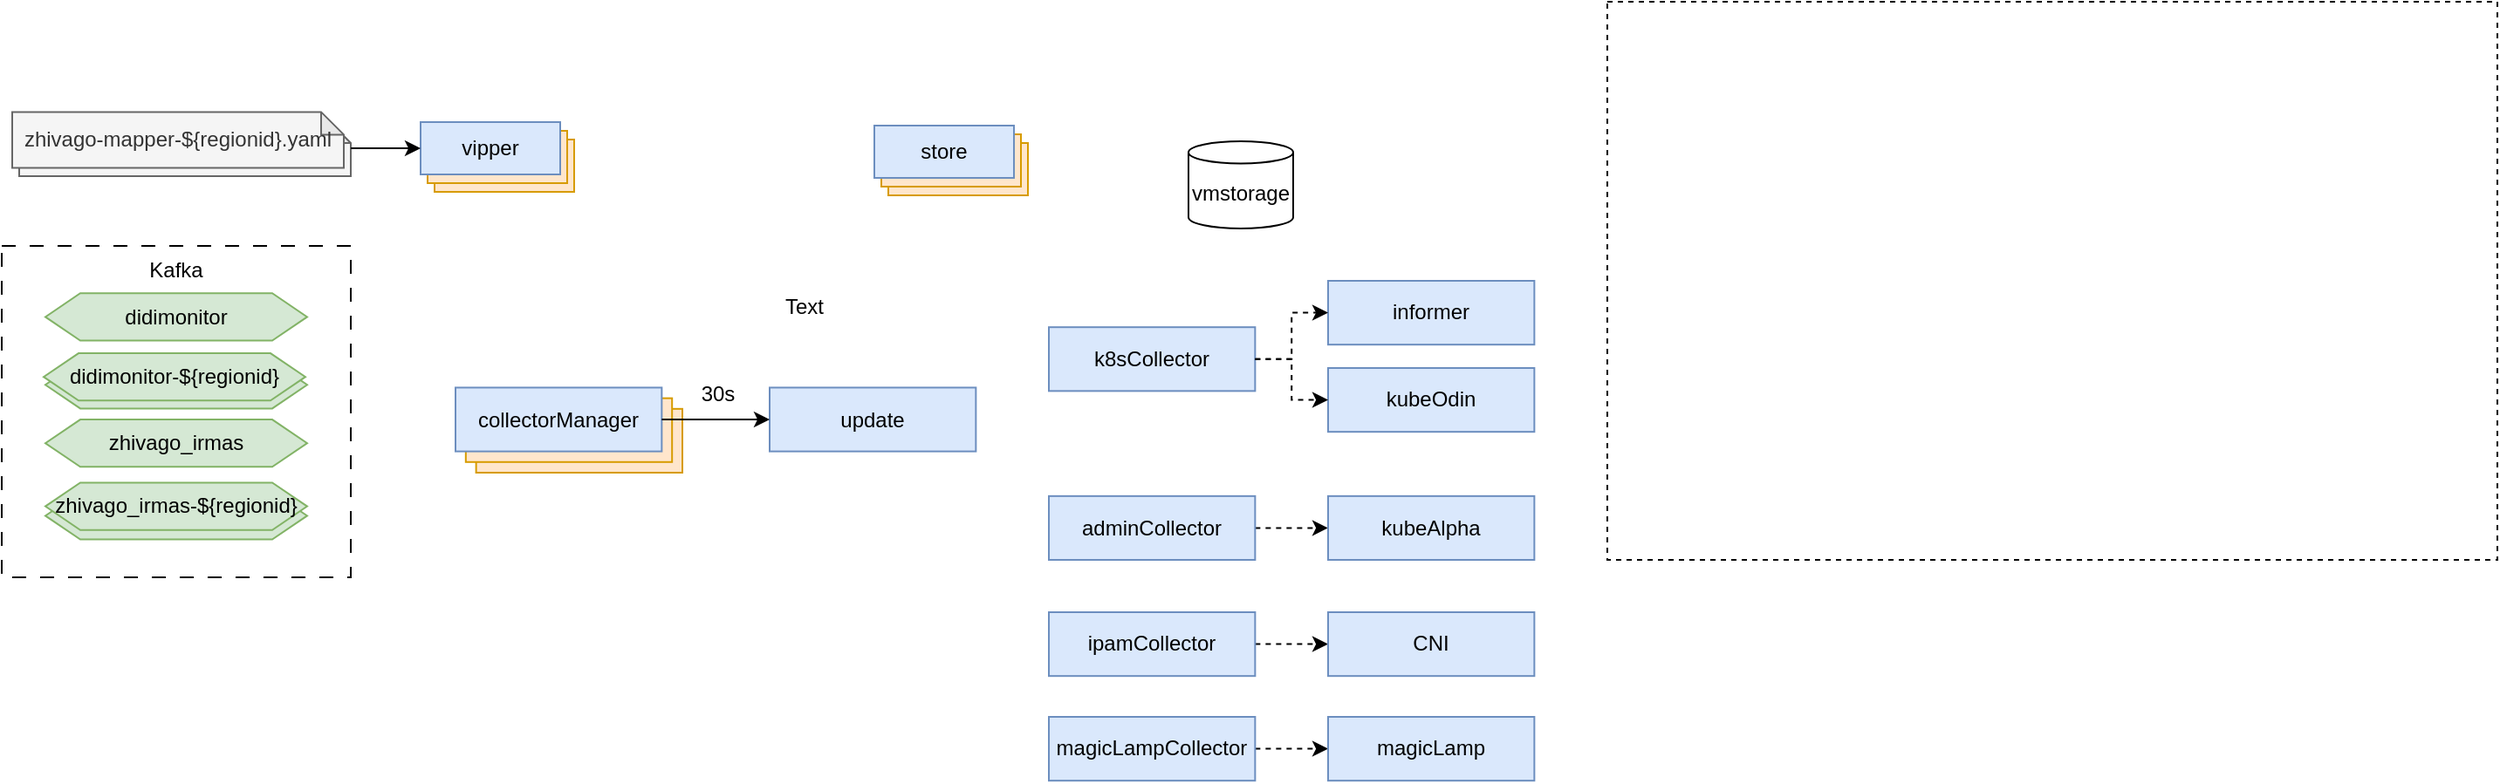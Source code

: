 <mxfile version="22.0.5" type="github">
  <diagram name="第 1 页" id="RtVHch0WJ_2LDpSuCrDi">
    <mxGraphModel dx="1113" dy="592" grid="1" gridSize="10" guides="1" tooltips="1" connect="1" arrows="1" fold="1" page="1" pageScale="1" pageWidth="827" pageHeight="1169" math="0" shadow="0">
      <root>
        <mxCell id="0" />
        <mxCell id="1" parent="0" />
        <mxCell id="N18l0JLpeIEEWhaoZLQ6-5" value="vmstorage" style="shape=cylinder3;whiteSpace=wrap;html=1;boundedLbl=1;backgroundOutline=1;size=6.37;" vertex="1" parent="1">
          <mxGeometry x="740" y="460" width="60" height="50" as="geometry" />
        </mxCell>
        <mxCell id="N18l0JLpeIEEWhaoZLQ6-27" value="" style="group" vertex="1" connectable="0" parent="1">
          <mxGeometry x="60" y="520" width="200" height="190" as="geometry" />
        </mxCell>
        <mxCell id="N18l0JLpeIEEWhaoZLQ6-9" value="" style="rounded=0;whiteSpace=wrap;html=1;dashed=1;dashPattern=8 8;" vertex="1" parent="N18l0JLpeIEEWhaoZLQ6-27">
          <mxGeometry width="200" height="190" as="geometry" />
        </mxCell>
        <mxCell id="N18l0JLpeIEEWhaoZLQ6-13" value="didimonitor" style="shape=hexagon;perimeter=hexagonPerimeter2;whiteSpace=wrap;html=1;fixedSize=1;fillColor=#d5e8d4;strokeColor=#82b366;" vertex="1" parent="N18l0JLpeIEEWhaoZLQ6-27">
          <mxGeometry x="25" y="27.143" width="150" height="27.143" as="geometry" />
        </mxCell>
        <mxCell id="N18l0JLpeIEEWhaoZLQ6-14" value="zhivago_irmas" style="shape=hexagon;perimeter=hexagonPerimeter2;whiteSpace=wrap;html=1;fixedSize=1;fillColor=#d5e8d4;strokeColor=#82b366;" vertex="1" parent="N18l0JLpeIEEWhaoZLQ6-27">
          <mxGeometry x="25" y="99.524" width="150" height="27.143" as="geometry" />
        </mxCell>
        <mxCell id="N18l0JLpeIEEWhaoZLQ6-24" value="" style="group" vertex="1" connectable="0" parent="N18l0JLpeIEEWhaoZLQ6-27">
          <mxGeometry x="25" y="63.333" width="150" height="36.19" as="geometry" />
        </mxCell>
        <mxCell id="N18l0JLpeIEEWhaoZLQ6-25" style="edgeStyle=orthogonalEdgeStyle;rounded=0;orthogonalLoop=1;jettySize=auto;html=1;exitX=1;exitY=0.75;exitDx=0;exitDy=0;entryX=1;entryY=0.25;entryDx=0;entryDy=0;" edge="1" parent="N18l0JLpeIEEWhaoZLQ6-24" source="N18l0JLpeIEEWhaoZLQ6-21" target="N18l0JLpeIEEWhaoZLQ6-22">
          <mxGeometry relative="1" as="geometry" />
        </mxCell>
        <mxCell id="N18l0JLpeIEEWhaoZLQ6-21" value="" style="shape=hexagon;perimeter=hexagonPerimeter2;whiteSpace=wrap;html=1;fixedSize=1;fillColor=#d5e8d4;strokeColor=#82b366;" vertex="1" parent="N18l0JLpeIEEWhaoZLQ6-24">
          <mxGeometry y="2.714" width="150" height="27.143" as="geometry" />
        </mxCell>
        <mxCell id="N18l0JLpeIEEWhaoZLQ6-22" value="didimonitor-${regionid}" style="shape=hexagon;perimeter=hexagonPerimeter2;whiteSpace=wrap;html=1;fixedSize=1;fillColor=#d5e8d4;strokeColor=#82b366;" vertex="1" parent="N18l0JLpeIEEWhaoZLQ6-24">
          <mxGeometry x="-1" y="-1.81" width="150" height="27.143" as="geometry" />
        </mxCell>
        <mxCell id="N18l0JLpeIEEWhaoZLQ6-26" value="Kafka" style="text;html=1;strokeColor=none;fillColor=none;align=center;verticalAlign=middle;whiteSpace=wrap;rounded=0;" vertex="1" parent="N18l0JLpeIEEWhaoZLQ6-27">
          <mxGeometry x="70" width="60" height="27.143" as="geometry" />
        </mxCell>
        <mxCell id="N18l0JLpeIEEWhaoZLQ6-18" value="" style="group" vertex="1" connectable="0" parent="N18l0JLpeIEEWhaoZLQ6-27">
          <mxGeometry x="25" y="135.714" width="150" height="36.19" as="geometry" />
        </mxCell>
        <mxCell id="N18l0JLpeIEEWhaoZLQ6-17" value="" style="shape=hexagon;perimeter=hexagonPerimeter2;whiteSpace=wrap;html=1;fixedSize=1;fillColor=#d5e8d4;strokeColor=#82b366;" vertex="1" parent="N18l0JLpeIEEWhaoZLQ6-18">
          <mxGeometry y="5.429" width="150" height="27.143" as="geometry" />
        </mxCell>
        <mxCell id="N18l0JLpeIEEWhaoZLQ6-16" value="zhivago_irmas-${regionid}" style="shape=hexagon;perimeter=hexagonPerimeter2;whiteSpace=wrap;html=1;fixedSize=1;fillColor=#d5e8d4;strokeColor=#82b366;" vertex="1" parent="N18l0JLpeIEEWhaoZLQ6-18">
          <mxGeometry width="150" height="27.143" as="geometry" />
        </mxCell>
        <mxCell id="N18l0JLpeIEEWhaoZLQ6-29" value="" style="group" vertex="1" connectable="0" parent="1">
          <mxGeometry x="60" y="440" width="200" height="40" as="geometry" />
        </mxCell>
        <mxCell id="N18l0JLpeIEEWhaoZLQ6-28" value="" style="shape=note;whiteSpace=wrap;html=1;backgroundOutline=1;darkOpacity=0.05;size=13;fillColor=#f5f5f5;fontColor=#333333;strokeColor=#666666;" vertex="1" parent="N18l0JLpeIEEWhaoZLQ6-29">
          <mxGeometry x="10" y="8" width="190" height="32" as="geometry" />
        </mxCell>
        <mxCell id="N18l0JLpeIEEWhaoZLQ6-1" value="zhivago-mapper-${regionid}.yaml" style="shape=note;whiteSpace=wrap;html=1;backgroundOutline=1;darkOpacity=0.05;size=13;fillColor=#f5f5f5;fontColor=#333333;strokeColor=#666666;" vertex="1" parent="N18l0JLpeIEEWhaoZLQ6-29">
          <mxGeometry x="6" y="3.2" width="190" height="32" as="geometry" />
        </mxCell>
        <mxCell id="N18l0JLpeIEEWhaoZLQ6-35" value="" style="group" vertex="1" connectable="0" parent="1">
          <mxGeometry x="300" y="448" width="88" height="41" as="geometry" />
        </mxCell>
        <mxCell id="N18l0JLpeIEEWhaoZLQ6-34" value="" style="rounded=0;whiteSpace=wrap;html=1;fillColor=#ffe6cc;strokeColor=#d79b00;" vertex="1" parent="N18l0JLpeIEEWhaoZLQ6-35">
          <mxGeometry x="8" y="11" width="80" height="30" as="geometry" />
        </mxCell>
        <mxCell id="N18l0JLpeIEEWhaoZLQ6-31" value="" style="rounded=0;whiteSpace=wrap;html=1;fillColor=#ffe6cc;strokeColor=#d79b00;" vertex="1" parent="N18l0JLpeIEEWhaoZLQ6-35">
          <mxGeometry x="4" y="6" width="80" height="30" as="geometry" />
        </mxCell>
        <mxCell id="N18l0JLpeIEEWhaoZLQ6-33" value="vipper" style="rounded=0;whiteSpace=wrap;html=1;fillColor=#dae8fc;strokeColor=#6c8ebf;" vertex="1" parent="N18l0JLpeIEEWhaoZLQ6-35">
          <mxGeometry y="1" width="80" height="30" as="geometry" />
        </mxCell>
        <mxCell id="N18l0JLpeIEEWhaoZLQ6-37" value="" style="edgeStyle=orthogonalEdgeStyle;rounded=0;orthogonalLoop=1;jettySize=auto;html=1;" edge="1" parent="1" source="N18l0JLpeIEEWhaoZLQ6-28" target="N18l0JLpeIEEWhaoZLQ6-33">
          <mxGeometry relative="1" as="geometry" />
        </mxCell>
        <mxCell id="N18l0JLpeIEEWhaoZLQ6-38" value="" style="group" vertex="1" connectable="0" parent="1">
          <mxGeometry x="560" y="450" width="88" height="41" as="geometry" />
        </mxCell>
        <mxCell id="N18l0JLpeIEEWhaoZLQ6-39" value="" style="rounded=0;whiteSpace=wrap;html=1;fillColor=#ffe6cc;strokeColor=#d79b00;" vertex="1" parent="N18l0JLpeIEEWhaoZLQ6-38">
          <mxGeometry x="8" y="11" width="80" height="30" as="geometry" />
        </mxCell>
        <mxCell id="N18l0JLpeIEEWhaoZLQ6-40" value="" style="rounded=0;whiteSpace=wrap;html=1;fillColor=#ffe6cc;strokeColor=#d79b00;" vertex="1" parent="N18l0JLpeIEEWhaoZLQ6-38">
          <mxGeometry x="4" y="6" width="80" height="30" as="geometry" />
        </mxCell>
        <mxCell id="N18l0JLpeIEEWhaoZLQ6-41" value="store" style="rounded=0;whiteSpace=wrap;html=1;fillColor=#dae8fc;strokeColor=#6c8ebf;" vertex="1" parent="N18l0JLpeIEEWhaoZLQ6-38">
          <mxGeometry y="1" width="80" height="30" as="geometry" />
        </mxCell>
        <mxCell id="N18l0JLpeIEEWhaoZLQ6-47" value="" style="group" vertex="1" connectable="0" parent="1">
          <mxGeometry x="320" y="600" width="130" height="50" as="geometry" />
        </mxCell>
        <mxCell id="N18l0JLpeIEEWhaoZLQ6-48" value="" style="rounded=0;whiteSpace=wrap;html=1;fillColor=#ffe6cc;strokeColor=#d79b00;" vertex="1" parent="N18l0JLpeIEEWhaoZLQ6-47">
          <mxGeometry x="11.818" y="13.415" width="118.182" height="36.585" as="geometry" />
        </mxCell>
        <mxCell id="N18l0JLpeIEEWhaoZLQ6-49" value="" style="rounded=0;whiteSpace=wrap;html=1;fillColor=#ffe6cc;strokeColor=#d79b00;" vertex="1" parent="N18l0JLpeIEEWhaoZLQ6-47">
          <mxGeometry x="5.909" y="7.317" width="118.182" height="36.585" as="geometry" />
        </mxCell>
        <mxCell id="N18l0JLpeIEEWhaoZLQ6-50" value="collectorManager" style="rounded=0;whiteSpace=wrap;html=1;fillColor=#dae8fc;strokeColor=#6c8ebf;" vertex="1" parent="N18l0JLpeIEEWhaoZLQ6-47">
          <mxGeometry y="1.22" width="118.182" height="36.585" as="geometry" />
        </mxCell>
        <mxCell id="N18l0JLpeIEEWhaoZLQ6-51" value="update" style="rounded=0;whiteSpace=wrap;html=1;fillColor=#dae8fc;strokeColor=#6c8ebf;" vertex="1" parent="1">
          <mxGeometry x="500" y="601.22" width="118.182" height="36.585" as="geometry" />
        </mxCell>
        <mxCell id="N18l0JLpeIEEWhaoZLQ6-52" value="" style="edgeStyle=orthogonalEdgeStyle;rounded=0;orthogonalLoop=1;jettySize=auto;html=1;" edge="1" parent="1" source="N18l0JLpeIEEWhaoZLQ6-50" target="N18l0JLpeIEEWhaoZLQ6-51">
          <mxGeometry relative="1" as="geometry" />
        </mxCell>
        <mxCell id="N18l0JLpeIEEWhaoZLQ6-53" value="30s" style="text;html=1;align=center;verticalAlign=middle;resizable=0;points=[];autosize=1;strokeColor=none;fillColor=none;" vertex="1" parent="1">
          <mxGeometry x="450" y="590" width="40" height="30" as="geometry" />
        </mxCell>
        <mxCell id="N18l0JLpeIEEWhaoZLQ6-55" value="Text" style="text;html=1;strokeColor=none;fillColor=none;align=center;verticalAlign=middle;whiteSpace=wrap;rounded=0;" vertex="1" parent="1">
          <mxGeometry x="490" y="540" width="60" height="30" as="geometry" />
        </mxCell>
        <mxCell id="N18l0JLpeIEEWhaoZLQ6-58" value="" style="group" vertex="1" connectable="0" parent="1">
          <mxGeometry x="980" y="380" width="510" height="320" as="geometry" />
        </mxCell>
        <mxCell id="N18l0JLpeIEEWhaoZLQ6-56" value="$regionid" style="text;html=1;strokeColor=none;fillColor=none;align=center;verticalAlign=middle;whiteSpace=wrap;rounded=0;" vertex="1" parent="N18l0JLpeIEEWhaoZLQ6-58">
          <mxGeometry width="60" height="30" as="geometry" />
        </mxCell>
        <mxCell id="N18l0JLpeIEEWhaoZLQ6-59" value="k8sCollector" style="rounded=0;whiteSpace=wrap;html=1;fillColor=#dae8fc;strokeColor=#6c8ebf;" vertex="1" parent="N18l0JLpeIEEWhaoZLQ6-58">
          <mxGeometry x="53.64" y="260.0" width="118.182" height="36.585" as="geometry" />
        </mxCell>
        <mxCell id="N18l0JLpeIEEWhaoZLQ6-30" value="" style="rounded=0;whiteSpace=wrap;html=1;dashed=1;" vertex="1" parent="1">
          <mxGeometry x="980" y="380" width="510" height="320" as="geometry" />
        </mxCell>
        <mxCell id="N18l0JLpeIEEWhaoZLQ6-75" value="" style="edgeStyle=orthogonalEdgeStyle;rounded=0;orthogonalLoop=1;jettySize=auto;html=1;dashed=1;" edge="1" parent="1" source="N18l0JLpeIEEWhaoZLQ6-60" target="N18l0JLpeIEEWhaoZLQ6-74">
          <mxGeometry relative="1" as="geometry" />
        </mxCell>
        <mxCell id="N18l0JLpeIEEWhaoZLQ6-60" value="adminCollector" style="rounded=0;whiteSpace=wrap;html=1;fillColor=#dae8fc;strokeColor=#6c8ebf;" vertex="1" parent="1">
          <mxGeometry x="660.0" y="663.42" width="118.182" height="36.585" as="geometry" />
        </mxCell>
        <mxCell id="N18l0JLpeIEEWhaoZLQ6-67" value="" style="group" vertex="1" connectable="0" parent="1">
          <mxGeometry x="660.0" y="540.0" width="278.182" height="86.585" as="geometry" />
        </mxCell>
        <mxCell id="N18l0JLpeIEEWhaoZLQ6-54" value="k8sCollector" style="rounded=0;whiteSpace=wrap;html=1;fillColor=#dae8fc;strokeColor=#6c8ebf;" vertex="1" parent="N18l0JLpeIEEWhaoZLQ6-67">
          <mxGeometry y="26.59" width="118.182" height="36.585" as="geometry" />
        </mxCell>
        <mxCell id="N18l0JLpeIEEWhaoZLQ6-61" value="informer" style="rounded=0;whiteSpace=wrap;html=1;fillColor=#dae8fc;strokeColor=#6c8ebf;" vertex="1" parent="N18l0JLpeIEEWhaoZLQ6-67">
          <mxGeometry x="160" width="118.182" height="36.585" as="geometry" />
        </mxCell>
        <mxCell id="N18l0JLpeIEEWhaoZLQ6-62" value="kubeOdin" style="rounded=0;whiteSpace=wrap;html=1;fillColor=#dae8fc;strokeColor=#6c8ebf;" vertex="1" parent="N18l0JLpeIEEWhaoZLQ6-67">
          <mxGeometry x="160" y="50.0" width="118.182" height="36.585" as="geometry" />
        </mxCell>
        <mxCell id="N18l0JLpeIEEWhaoZLQ6-63" value="" style="edgeStyle=orthogonalEdgeStyle;rounded=0;orthogonalLoop=1;jettySize=auto;html=1;dashed=1;" edge="1" parent="N18l0JLpeIEEWhaoZLQ6-67" source="N18l0JLpeIEEWhaoZLQ6-54" target="N18l0JLpeIEEWhaoZLQ6-62">
          <mxGeometry relative="1" as="geometry" />
        </mxCell>
        <mxCell id="N18l0JLpeIEEWhaoZLQ6-66" value="" style="edgeStyle=orthogonalEdgeStyle;rounded=0;orthogonalLoop=1;jettySize=auto;html=1;exitX=1;exitY=0.5;exitDx=0;exitDy=0;entryX=0;entryY=0.5;entryDx=0;entryDy=0;dashed=1;" edge="1" parent="N18l0JLpeIEEWhaoZLQ6-67" source="N18l0JLpeIEEWhaoZLQ6-54" target="N18l0JLpeIEEWhaoZLQ6-61">
          <mxGeometry relative="1" as="geometry">
            <mxPoint x="128.0" y="54.59" as="sourcePoint" />
            <mxPoint x="339.0" y="116.59" as="targetPoint" />
          </mxGeometry>
        </mxCell>
        <mxCell id="N18l0JLpeIEEWhaoZLQ6-74" value="kubeAlpha" style="rounded=0;whiteSpace=wrap;html=1;fillColor=#dae8fc;strokeColor=#6c8ebf;" vertex="1" parent="1">
          <mxGeometry x="820.0" y="663.42" width="118.182" height="36.585" as="geometry" />
        </mxCell>
        <mxCell id="N18l0JLpeIEEWhaoZLQ6-80" value="" style="edgeStyle=orthogonalEdgeStyle;rounded=0;orthogonalLoop=1;jettySize=auto;html=1;dashed=1;" edge="1" parent="1" source="N18l0JLpeIEEWhaoZLQ6-76" target="N18l0JLpeIEEWhaoZLQ6-79">
          <mxGeometry relative="1" as="geometry" />
        </mxCell>
        <mxCell id="N18l0JLpeIEEWhaoZLQ6-76" value="ipamCollector" style="rounded=0;whiteSpace=wrap;html=1;fillColor=#dae8fc;strokeColor=#6c8ebf;" vertex="1" parent="1">
          <mxGeometry x="660.0" y="730.0" width="118.182" height="36.585" as="geometry" />
        </mxCell>
        <mxCell id="N18l0JLpeIEEWhaoZLQ6-81" value="" style="edgeStyle=orthogonalEdgeStyle;rounded=0;orthogonalLoop=1;jettySize=auto;html=1;dashed=1;" edge="1" parent="1" source="N18l0JLpeIEEWhaoZLQ6-77" target="N18l0JLpeIEEWhaoZLQ6-78">
          <mxGeometry relative="1" as="geometry" />
        </mxCell>
        <mxCell id="N18l0JLpeIEEWhaoZLQ6-77" value="magicLampCollector" style="rounded=0;whiteSpace=wrap;html=1;fillColor=#dae8fc;strokeColor=#6c8ebf;" vertex="1" parent="1">
          <mxGeometry x="660.0" y="790.0" width="118.182" height="36.585" as="geometry" />
        </mxCell>
        <mxCell id="N18l0JLpeIEEWhaoZLQ6-78" value="magicLamp" style="rounded=0;whiteSpace=wrap;html=1;fillColor=#dae8fc;strokeColor=#6c8ebf;" vertex="1" parent="1">
          <mxGeometry x="820.0" y="790.0" width="118.182" height="36.585" as="geometry" />
        </mxCell>
        <mxCell id="N18l0JLpeIEEWhaoZLQ6-79" value="CNI" style="rounded=0;whiteSpace=wrap;html=1;fillColor=#dae8fc;strokeColor=#6c8ebf;" vertex="1" parent="1">
          <mxGeometry x="820.0" y="730.0" width="118.182" height="36.585" as="geometry" />
        </mxCell>
      </root>
    </mxGraphModel>
  </diagram>
</mxfile>
